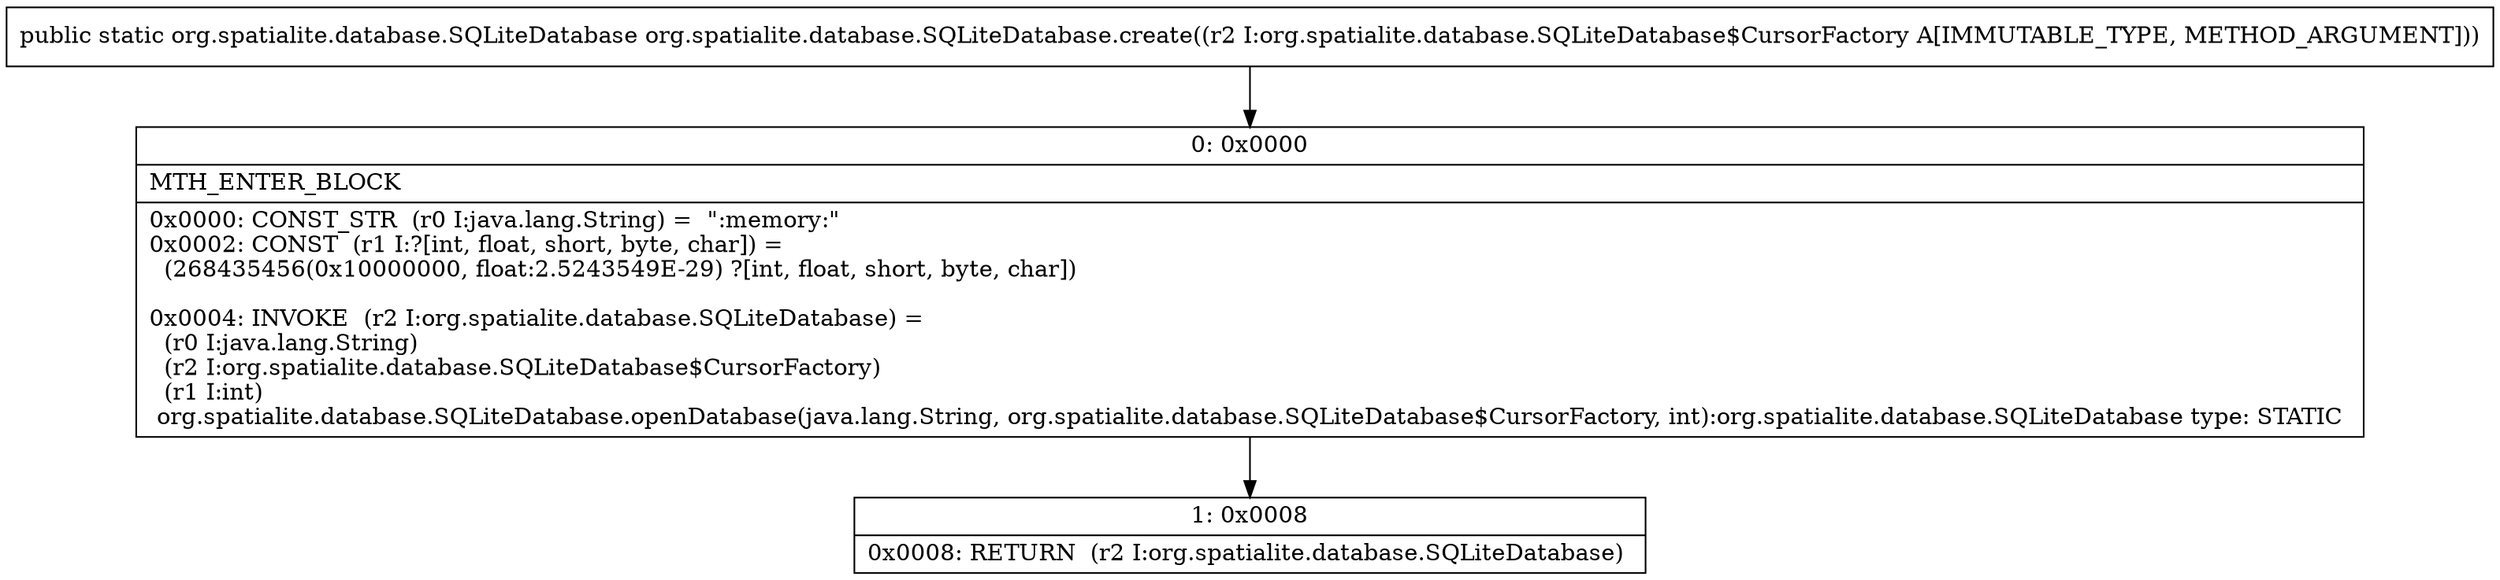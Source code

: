 digraph "CFG fororg.spatialite.database.SQLiteDatabase.create(Lorg\/spatialite\/database\/SQLiteDatabase$CursorFactory;)Lorg\/spatialite\/database\/SQLiteDatabase;" {
Node_0 [shape=record,label="{0\:\ 0x0000|MTH_ENTER_BLOCK\l|0x0000: CONST_STR  (r0 I:java.lang.String) =  \":memory:\" \l0x0002: CONST  (r1 I:?[int, float, short, byte, char]) = \l  (268435456(0x10000000, float:2.5243549E\-29) ?[int, float, short, byte, char])\l \l0x0004: INVOKE  (r2 I:org.spatialite.database.SQLiteDatabase) = \l  (r0 I:java.lang.String)\l  (r2 I:org.spatialite.database.SQLiteDatabase$CursorFactory)\l  (r1 I:int)\l org.spatialite.database.SQLiteDatabase.openDatabase(java.lang.String, org.spatialite.database.SQLiteDatabase$CursorFactory, int):org.spatialite.database.SQLiteDatabase type: STATIC \l}"];
Node_1 [shape=record,label="{1\:\ 0x0008|0x0008: RETURN  (r2 I:org.spatialite.database.SQLiteDatabase) \l}"];
MethodNode[shape=record,label="{public static org.spatialite.database.SQLiteDatabase org.spatialite.database.SQLiteDatabase.create((r2 I:org.spatialite.database.SQLiteDatabase$CursorFactory A[IMMUTABLE_TYPE, METHOD_ARGUMENT])) }"];
MethodNode -> Node_0;
Node_0 -> Node_1;
}

